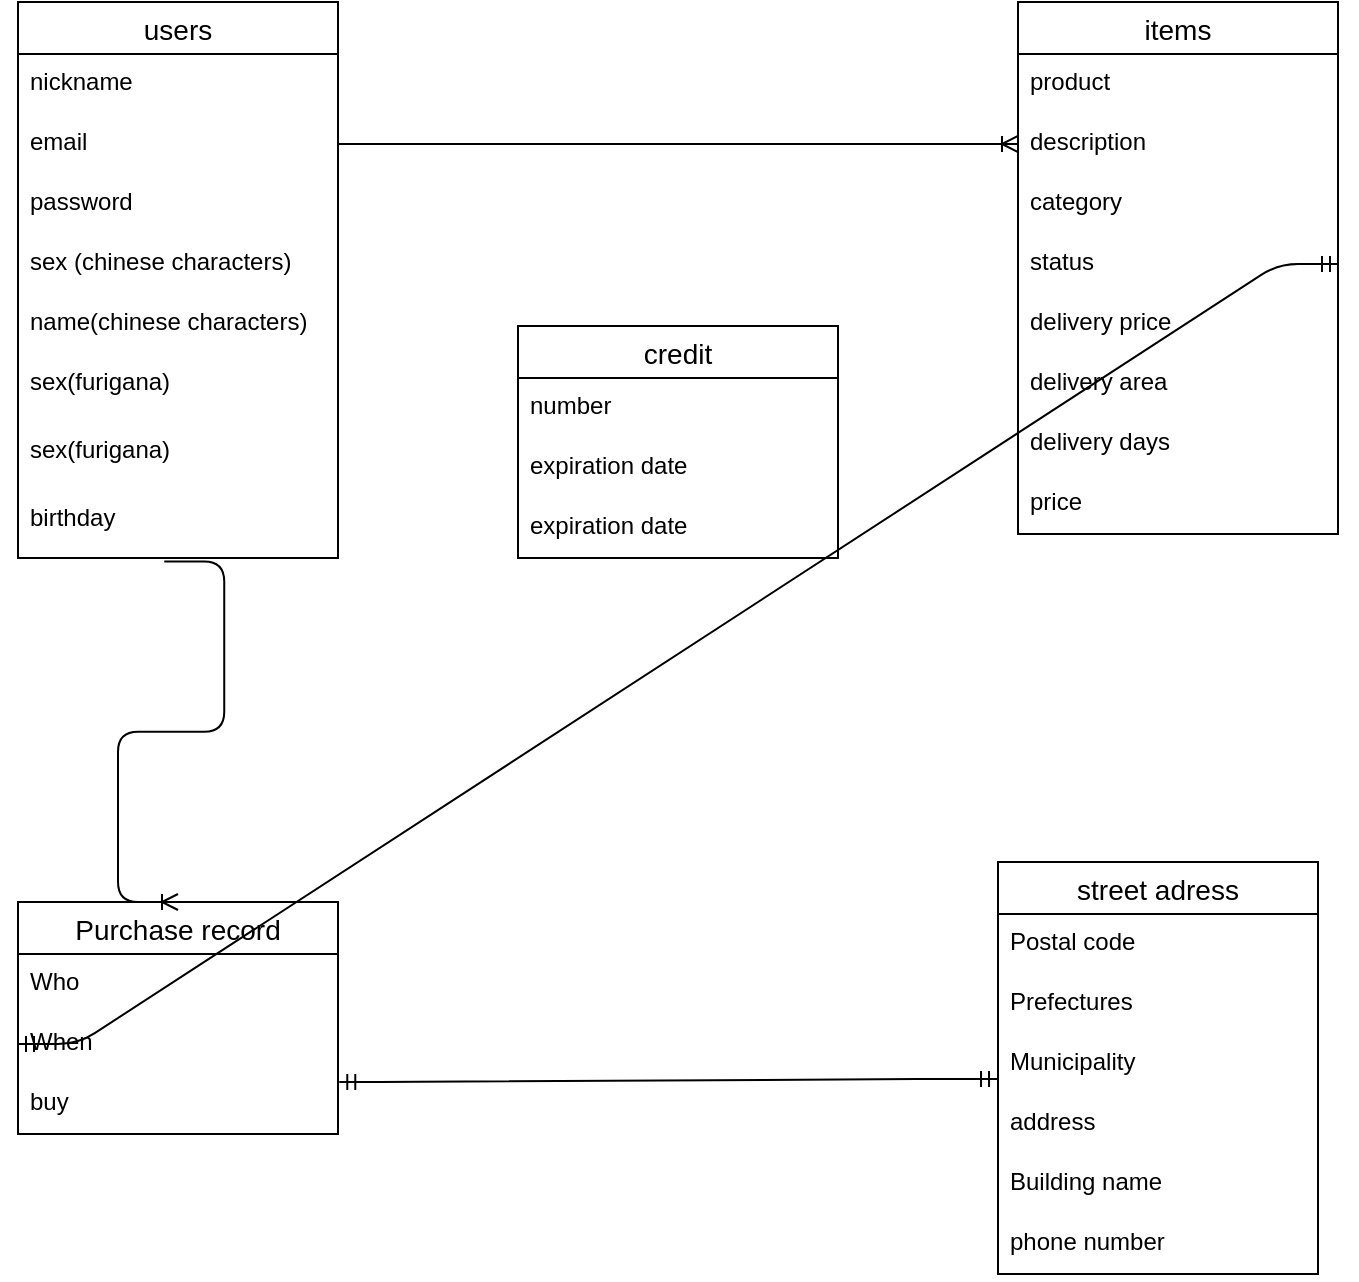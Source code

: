 <mxfile version="13.6.5">
    <diagram id="170PjYONWlMZeQPiV0e3" name="ページ1">
        <mxGraphModel dx="1787" dy="607" grid="1" gridSize="10" guides="1" tooltips="1" connect="1" arrows="1" fold="1" page="1" pageScale="1" pageWidth="827" pageHeight="1169" math="0" shadow="0">
            <root>
                <mxCell id="0"/>
                <mxCell id="1" parent="0"/>
                <mxCell id="155" value="" style="edgeStyle=entityRelationEdgeStyle;fontSize=12;html=1;endArrow=ERoneToMany;exitX=1;exitY=0.5;exitDx=0;exitDy=0;entryX=0;entryY=0.5;entryDx=0;entryDy=0;" parent="1" source="92" target="99" edge="1">
                    <mxGeometry width="100" height="100" relative="1" as="geometry">
                        <mxPoint x="460" y="540" as="sourcePoint"/>
                        <mxPoint x="560" y="440" as="targetPoint"/>
                    </mxGeometry>
                </mxCell>
                <mxCell id="164" value="Purchase record" style="swimlane;fontStyle=0;childLayout=stackLayout;horizontal=1;startSize=26;horizontalStack=0;resizeParent=1;resizeParentMax=0;resizeLast=0;collapsible=1;marginBottom=0;align=center;fontSize=14;" vertex="1" parent="1">
                    <mxGeometry x="30" y="550" width="160" height="116" as="geometry"/>
                </mxCell>
                <mxCell id="165" value="Who" style="text;strokeColor=none;fillColor=none;spacingLeft=4;spacingRight=4;overflow=hidden;rotatable=0;points=[[0,0.5],[1,0.5]];portConstraint=eastwest;fontSize=12;" vertex="1" parent="164">
                    <mxGeometry y="26" width="160" height="30" as="geometry"/>
                </mxCell>
                <mxCell id="166" value="When" style="text;strokeColor=none;fillColor=none;spacingLeft=4;spacingRight=4;overflow=hidden;rotatable=0;points=[[0,0.5],[1,0.5]];portConstraint=eastwest;fontSize=12;" vertex="1" parent="164">
                    <mxGeometry y="56" width="160" height="30" as="geometry"/>
                </mxCell>
                <mxCell id="167" value="buy" style="text;strokeColor=none;fillColor=none;spacingLeft=4;spacingRight=4;overflow=hidden;rotatable=0;points=[[0,0.5],[1,0.5]];portConstraint=eastwest;fontSize=12;" vertex="1" parent="164">
                    <mxGeometry y="86" width="160" height="30" as="geometry"/>
                </mxCell>
                <mxCell id="137" value="street adress" style="swimlane;fontStyle=0;childLayout=stackLayout;horizontal=1;startSize=26;horizontalStack=0;resizeParent=1;resizeParentMax=0;resizeLast=0;collapsible=1;marginBottom=0;align=center;fontSize=14;labelBackgroundColor=none;html=0;" parent="1" vertex="1">
                    <mxGeometry x="520" y="530" width="160" height="206" as="geometry"/>
                </mxCell>
                <mxCell id="138" value="Postal code" style="text;strokeColor=none;fillColor=none;spacingLeft=4;spacingRight=4;overflow=hidden;rotatable=0;points=[[0,0.5],[1,0.5]];portConstraint=eastwest;fontSize=12;" parent="137" vertex="1">
                    <mxGeometry y="26" width="160" height="30" as="geometry"/>
                </mxCell>
                <mxCell id="141" value="Prefectures" style="text;strokeColor=none;fillColor=none;spacingLeft=4;spacingRight=4;overflow=hidden;rotatable=0;points=[[0,0.5],[1,0.5]];portConstraint=eastwest;fontSize=12;" parent="137" vertex="1">
                    <mxGeometry y="56" width="160" height="30" as="geometry"/>
                </mxCell>
                <mxCell id="142" value="Municipality" style="text;strokeColor=none;fillColor=none;spacingLeft=4;spacingRight=4;overflow=hidden;rotatable=0;points=[[0,0.5],[1,0.5]];portConstraint=eastwest;fontSize=12;" parent="137" vertex="1">
                    <mxGeometry y="86" width="160" height="30" as="geometry"/>
                </mxCell>
                <mxCell id="143" value="address" style="text;strokeColor=none;fillColor=none;spacingLeft=4;spacingRight=4;overflow=hidden;rotatable=0;points=[[0,0.5],[1,0.5]];portConstraint=eastwest;fontSize=12;" parent="137" vertex="1">
                    <mxGeometry y="116" width="160" height="30" as="geometry"/>
                </mxCell>
                <mxCell id="139" value="Building name" style="text;strokeColor=none;fillColor=none;spacingLeft=4;spacingRight=4;overflow=hidden;rotatable=0;points=[[0,0.5],[1,0.5]];portConstraint=eastwest;fontSize=12;" parent="137" vertex="1">
                    <mxGeometry y="146" width="160" height="30" as="geometry"/>
                </mxCell>
                <mxCell id="140" value="phone number" style="text;strokeColor=none;fillColor=none;spacingLeft=4;spacingRight=4;overflow=hidden;rotatable=0;points=[[0,0.5],[1,0.5]];portConstraint=eastwest;fontSize=12;" parent="137" vertex="1">
                    <mxGeometry y="176" width="160" height="30" as="geometry"/>
                </mxCell>
                <mxCell id="84" value="users" style="swimlane;fontStyle=0;childLayout=stackLayout;horizontal=1;startSize=26;horizontalStack=0;resizeParent=1;resizeParentMax=0;resizeLast=0;collapsible=1;marginBottom=0;align=center;fontSize=14;labelBackgroundColor=none;html=0;" parent="1" vertex="1">
                    <mxGeometry x="30" y="100" width="160" height="278" as="geometry"/>
                </mxCell>
                <mxCell id="86" value="nickname" style="text;strokeColor=none;fillColor=none;spacingLeft=4;spacingRight=4;overflow=hidden;rotatable=0;points=[[0,0.5],[1,0.5]];portConstraint=eastwest;fontSize=12;" parent="84" vertex="1">
                    <mxGeometry y="26" width="160" height="30" as="geometry"/>
                </mxCell>
                <mxCell id="92" value="email" style="text;strokeColor=none;fillColor=none;spacingLeft=4;spacingRight=4;overflow=hidden;rotatable=0;points=[[0,0.5],[1,0.5]];portConstraint=eastwest;fontSize=12;" parent="84" vertex="1">
                    <mxGeometry y="56" width="160" height="30" as="geometry"/>
                </mxCell>
                <mxCell id="88" value="password" style="text;strokeColor=none;fillColor=none;spacingLeft=4;spacingRight=4;overflow=hidden;rotatable=0;points=[[0,0.5],[1,0.5]];portConstraint=eastwest;fontSize=12;" parent="84" vertex="1">
                    <mxGeometry y="86" width="160" height="30" as="geometry"/>
                </mxCell>
                <mxCell id="90" value="sex (chinese characters)" style="text;strokeColor=none;fillColor=none;spacingLeft=4;spacingRight=4;overflow=hidden;rotatable=0;points=[[0,0.5],[1,0.5]];portConstraint=eastwest;fontSize=12;" parent="84" vertex="1">
                    <mxGeometry y="116" width="160" height="30" as="geometry"/>
                </mxCell>
                <mxCell id="91" value="name(chinese characters)" style="text;strokeColor=none;fillColor=none;spacingLeft=4;spacingRight=4;overflow=hidden;rotatable=0;points=[[0,0.5],[1,0.5]];portConstraint=eastwest;fontSize=12;" parent="84" vertex="1">
                    <mxGeometry y="146" width="160" height="30" as="geometry"/>
                </mxCell>
                <mxCell id="87" value="sex(furigana)" style="text;strokeColor=none;fillColor=none;spacingLeft=4;spacingRight=4;overflow=hidden;rotatable=0;points=[[0,0.5],[1,0.5]];portConstraint=eastwest;fontSize=12;" parent="84" vertex="1">
                    <mxGeometry y="176" width="160" height="34" as="geometry"/>
                </mxCell>
                <mxCell id="169" value="sex(furigana)" style="text;strokeColor=none;fillColor=none;spacingLeft=4;spacingRight=4;overflow=hidden;rotatable=0;points=[[0,0.5],[1,0.5]];portConstraint=eastwest;fontSize=12;" vertex="1" parent="84">
                    <mxGeometry y="210" width="160" height="34" as="geometry"/>
                </mxCell>
                <mxCell id="170" value="birthday" style="text;strokeColor=none;fillColor=none;spacingLeft=4;spacingRight=4;overflow=hidden;rotatable=0;points=[[0,0.5],[1,0.5]];portConstraint=eastwest;fontSize=12;" vertex="1" parent="84">
                    <mxGeometry y="244" width="160" height="34" as="geometry"/>
                </mxCell>
                <mxCell id="94" value="items" style="swimlane;fontStyle=0;childLayout=stackLayout;horizontal=1;startSize=26;horizontalStack=0;resizeParent=1;resizeParentMax=0;resizeLast=0;collapsible=1;marginBottom=0;align=center;fontSize=14;labelBackgroundColor=none;html=0;" parent="1" vertex="1">
                    <mxGeometry x="530" y="100" width="160" height="266" as="geometry"/>
                </mxCell>
                <mxCell id="98" value="product" style="text;strokeColor=none;fillColor=none;spacingLeft=4;spacingRight=4;overflow=hidden;rotatable=0;points=[[0,0.5],[1,0.5]];portConstraint=eastwest;fontSize=12;" parent="94" vertex="1">
                    <mxGeometry y="26" width="160" height="30" as="geometry"/>
                </mxCell>
                <mxCell id="99" value="description" style="text;strokeColor=none;fillColor=none;spacingLeft=4;spacingRight=4;overflow=hidden;rotatable=0;points=[[0,0.5],[1,0.5]];portConstraint=eastwest;fontSize=12;" parent="94" vertex="1">
                    <mxGeometry y="56" width="160" height="30" as="geometry"/>
                </mxCell>
                <mxCell id="100" value="category" style="text;strokeColor=none;fillColor=none;spacingLeft=4;spacingRight=4;overflow=hidden;rotatable=0;points=[[0,0.5],[1,0.5]];portConstraint=eastwest;fontSize=12;" parent="94" vertex="1">
                    <mxGeometry y="86" width="160" height="30" as="geometry"/>
                </mxCell>
                <mxCell id="101" value="status" style="text;strokeColor=none;fillColor=none;spacingLeft=4;spacingRight=4;overflow=hidden;rotatable=0;points=[[0,0.5],[1,0.5]];portConstraint=eastwest;fontSize=12;" parent="94" vertex="1">
                    <mxGeometry y="116" width="160" height="30" as="geometry"/>
                </mxCell>
                <mxCell id="106" value="delivery price" style="text;strokeColor=none;fillColor=none;spacingLeft=4;spacingRight=4;overflow=hidden;rotatable=0;points=[[0,0.5],[1,0.5]];portConstraint=eastwest;fontSize=12;" parent="94" vertex="1">
                    <mxGeometry y="146" width="160" height="30" as="geometry"/>
                </mxCell>
                <mxCell id="161" value="delivery area" style="text;strokeColor=none;fillColor=none;spacingLeft=4;spacingRight=4;overflow=hidden;rotatable=0;points=[[0,0.5],[1,0.5]];portConstraint=eastwest;fontSize=12;" vertex="1" parent="94">
                    <mxGeometry y="176" width="160" height="30" as="geometry"/>
                </mxCell>
                <mxCell id="162" value="delivery days" style="text;strokeColor=none;fillColor=none;spacingLeft=4;spacingRight=4;overflow=hidden;rotatable=0;points=[[0,0.5],[1,0.5]];portConstraint=eastwest;fontSize=12;" vertex="1" parent="94">
                    <mxGeometry y="206" width="160" height="30" as="geometry"/>
                </mxCell>
                <mxCell id="163" value="price" style="text;strokeColor=none;fillColor=none;spacingLeft=4;spacingRight=4;overflow=hidden;rotatable=0;points=[[0,0.5],[1,0.5]];portConstraint=eastwest;fontSize=12;" vertex="1" parent="94">
                    <mxGeometry y="236" width="160" height="30" as="geometry"/>
                </mxCell>
                <mxCell id="173" value="" style="edgeStyle=entityRelationEdgeStyle;fontSize=12;html=1;endArrow=ERoneToMany;exitX=0.457;exitY=1.052;exitDx=0;exitDy=0;exitPerimeter=0;entryX=0.5;entryY=0;entryDx=0;entryDy=0;" edge="1" parent="1" source="170" target="164">
                    <mxGeometry width="100" height="100" relative="1" as="geometry">
                        <mxPoint x="260" y="450" as="sourcePoint"/>
                        <mxPoint x="360" y="350" as="targetPoint"/>
                    </mxGeometry>
                </mxCell>
                <mxCell id="174" value="" style="edgeStyle=entityRelationEdgeStyle;fontSize=12;html=1;endArrow=ERmandOne;startArrow=ERmandOne;exitX=1;exitY=0.5;exitDx=0;exitDy=0;entryX=0;entryY=0.5;entryDx=0;entryDy=0;" edge="1" parent="1" source="101" target="166">
                    <mxGeometry width="100" height="100" relative="1" as="geometry">
                        <mxPoint x="210" y="450" as="sourcePoint"/>
                        <mxPoint x="310" y="350" as="targetPoint"/>
                    </mxGeometry>
                </mxCell>
                <mxCell id="175" value="" style="edgeStyle=entityRelationEdgeStyle;fontSize=12;html=1;endArrow=ERmandOne;startArrow=ERmandOne;entryX=-0.003;entryY=0.749;entryDx=0;entryDy=0;entryPerimeter=0;exitX=1.004;exitY=0.133;exitDx=0;exitDy=0;exitPerimeter=0;" edge="1" parent="1" source="167" target="142">
                    <mxGeometry width="100" height="100" relative="1" as="geometry">
                        <mxPoint x="190" y="634" as="sourcePoint"/>
                        <mxPoint x="290" y="534" as="targetPoint"/>
                    </mxGeometry>
                </mxCell>
                <mxCell id="147" value="credit" style="swimlane;fontStyle=0;childLayout=stackLayout;horizontal=1;startSize=26;horizontalStack=0;resizeParent=1;resizeParentMax=0;resizeLast=0;collapsible=1;marginBottom=0;align=center;fontSize=14;labelBackgroundColor=none;html=0;" parent="1" vertex="1">
                    <mxGeometry x="280" y="262" width="160" height="116" as="geometry"/>
                </mxCell>
                <mxCell id="148" value="number" style="text;strokeColor=none;fillColor=none;spacingLeft=4;spacingRight=4;overflow=hidden;rotatable=0;points=[[0,0.5],[1,0.5]];portConstraint=eastwest;fontSize=12;" parent="147" vertex="1">
                    <mxGeometry y="26" width="160" height="30" as="geometry"/>
                </mxCell>
                <mxCell id="149" value="expiration date" style="text;strokeColor=none;fillColor=none;spacingLeft=4;spacingRight=4;overflow=hidden;rotatable=0;points=[[0,0.5],[1,0.5]];portConstraint=eastwest;fontSize=12;" parent="147" vertex="1">
                    <mxGeometry y="56" width="160" height="30" as="geometry"/>
                </mxCell>
                <mxCell id="150" value="expiration date" style="text;strokeColor=none;fillColor=none;spacingLeft=4;spacingRight=4;overflow=hidden;rotatable=0;points=[[0,0.5],[1,0.5]];portConstraint=eastwest;fontSize=12;" parent="147" vertex="1">
                    <mxGeometry y="86" width="160" height="30" as="geometry"/>
                </mxCell>
            </root>
        </mxGraphModel>
    </diagram>
</mxfile>